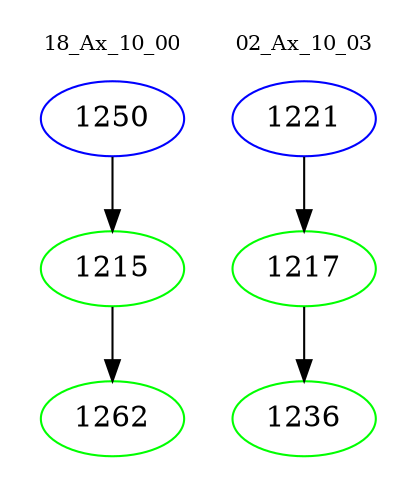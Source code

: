 digraph{
subgraph cluster_0 {
color = white
label = "18_Ax_10_00";
fontsize=10;
T0_1250 [label="1250", color="blue"]
T0_1250 -> T0_1215 [color="black"]
T0_1215 [label="1215", color="green"]
T0_1215 -> T0_1262 [color="black"]
T0_1262 [label="1262", color="green"]
}
subgraph cluster_1 {
color = white
label = "02_Ax_10_03";
fontsize=10;
T1_1221 [label="1221", color="blue"]
T1_1221 -> T1_1217 [color="black"]
T1_1217 [label="1217", color="green"]
T1_1217 -> T1_1236 [color="black"]
T1_1236 [label="1236", color="green"]
}
}
